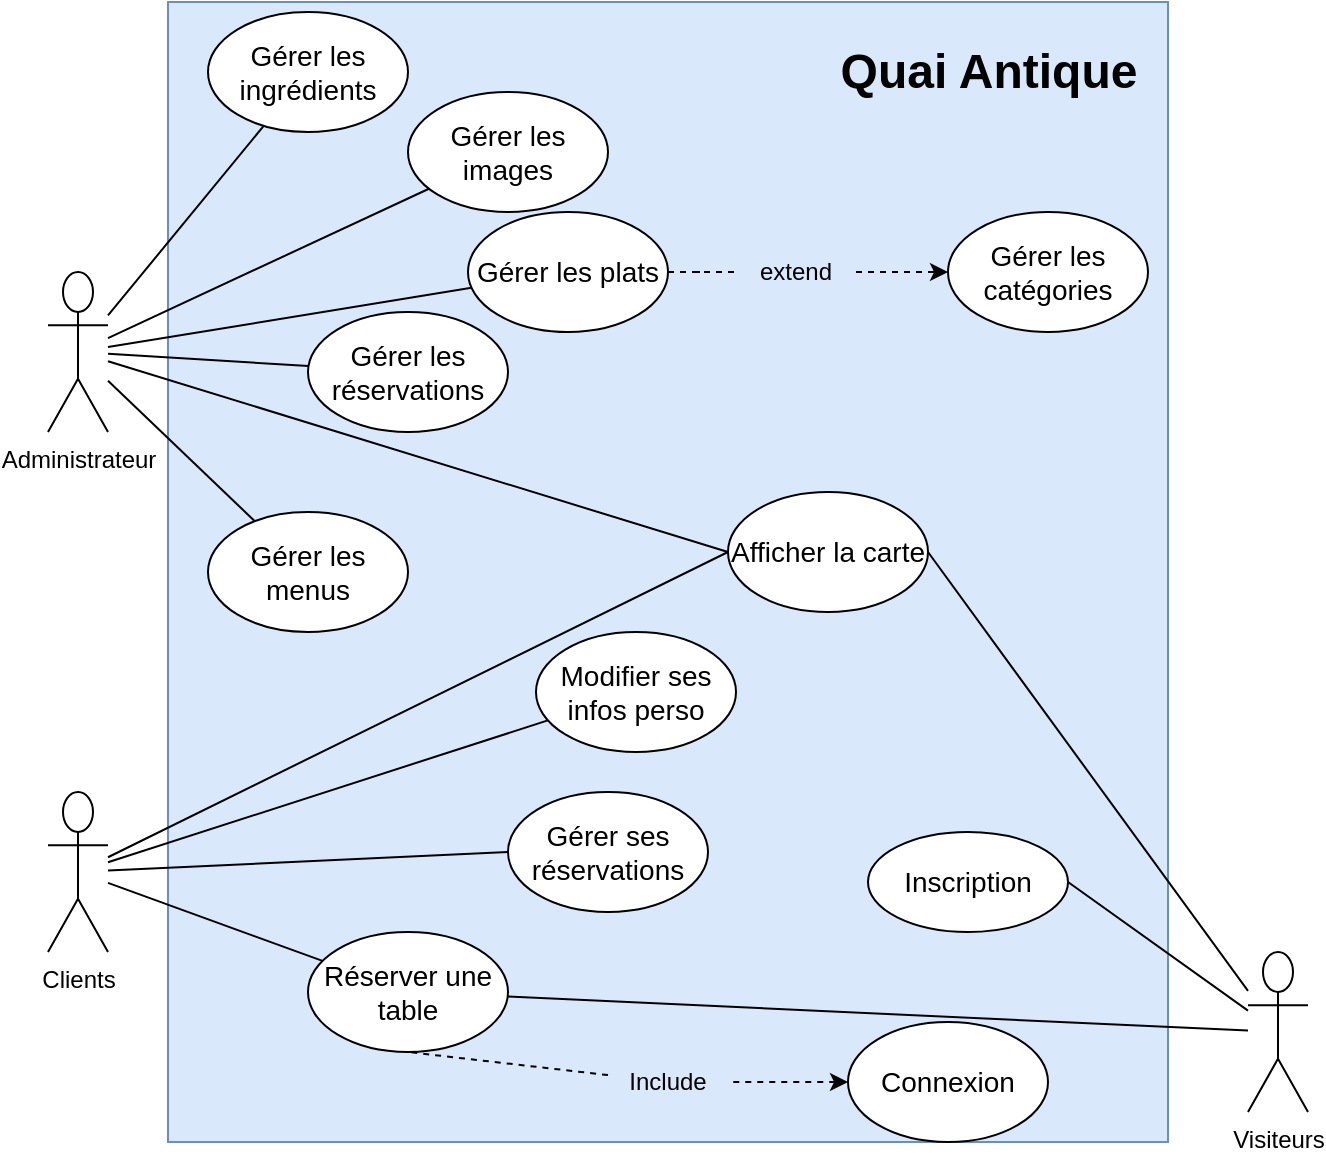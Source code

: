 <mxfile version="24.2.9" type="device">
  <diagram name="Page-1" id="UrvOXE5QxViJXrFkEHdj">
    <mxGraphModel dx="875" dy="468" grid="1" gridSize="10" guides="1" tooltips="1" connect="1" arrows="1" fold="1" page="1" pageScale="1" pageWidth="827" pageHeight="1169" math="0" shadow="0">
      <root>
        <mxCell id="0" />
        <mxCell id="1" parent="0" />
        <mxCell id="wvuUdX-tQCa_6GEuhU4Q-1" value="" style="rounded=0;whiteSpace=wrap;html=1;fillColor=#dae8fc;strokeColor=#6c8ebf;" vertex="1" parent="1">
          <mxGeometry x="180" y="15" width="500" height="570" as="geometry" />
        </mxCell>
        <mxCell id="wvuUdX-tQCa_6GEuhU4Q-2" value="Quai Antique" style="text;strokeColor=none;fillColor=none;html=1;fontSize=24;fontStyle=1;verticalAlign=middle;align=center;" vertex="1" parent="1">
          <mxGeometry x="540" y="30" width="100" height="40" as="geometry" />
        </mxCell>
        <mxCell id="wvuUdX-tQCa_6GEuhU4Q-36" style="rounded=0;orthogonalLoop=1;jettySize=auto;html=1;endArrow=none;endFill=0;" edge="1" parent="1" source="wvuUdX-tQCa_6GEuhU4Q-7" target="wvuUdX-tQCa_6GEuhU4Q-10">
          <mxGeometry relative="1" as="geometry" />
        </mxCell>
        <mxCell id="wvuUdX-tQCa_6GEuhU4Q-7" value="Gérer les ingrédients" style="ellipse;whiteSpace=wrap;html=1;fontSize=14;" vertex="1" parent="1">
          <mxGeometry x="200" y="20" width="100" height="60" as="geometry" />
        </mxCell>
        <mxCell id="wvuUdX-tQCa_6GEuhU4Q-10" value="Administrateur" style="shape=umlActor;verticalLabelPosition=bottom;verticalAlign=top;html=1;outlineConnect=0;" vertex="1" parent="1">
          <mxGeometry x="120" y="150" width="30" height="80" as="geometry" />
        </mxCell>
        <mxCell id="wvuUdX-tQCa_6GEuhU4Q-11" value="Clients" style="shape=umlActor;verticalLabelPosition=bottom;verticalAlign=top;html=1;outlineConnect=0;" vertex="1" parent="1">
          <mxGeometry x="120" y="410" width="30" height="80" as="geometry" />
        </mxCell>
        <mxCell id="wvuUdX-tQCa_6GEuhU4Q-25" style="rounded=0;orthogonalLoop=1;jettySize=auto;html=1;entryX=1;entryY=0.5;entryDx=0;entryDy=0;endArrow=none;endFill=0;" edge="1" parent="1" source="wvuUdX-tQCa_6GEuhU4Q-12" target="wvuUdX-tQCa_6GEuhU4Q-24">
          <mxGeometry relative="1" as="geometry">
            <mxPoint x="710" y="320" as="sourcePoint" />
          </mxGeometry>
        </mxCell>
        <mxCell id="wvuUdX-tQCa_6GEuhU4Q-12" value="Visiteurs" style="shape=umlActor;verticalLabelPosition=bottom;verticalAlign=top;html=1;outlineConnect=0;" vertex="1" parent="1">
          <mxGeometry x="720" y="490" width="30" height="80" as="geometry" />
        </mxCell>
        <mxCell id="wvuUdX-tQCa_6GEuhU4Q-13" value="Inscription" style="ellipse;whiteSpace=wrap;html=1;fontSize=14;" vertex="1" parent="1">
          <mxGeometry x="530" y="430" width="100" height="50" as="geometry" />
        </mxCell>
        <mxCell id="wvuUdX-tQCa_6GEuhU4Q-15" value="" style="endArrow=none;html=1;rounded=0;entryX=1;entryY=0.5;entryDx=0;entryDy=0;" edge="1" parent="1" source="wvuUdX-tQCa_6GEuhU4Q-12" target="wvuUdX-tQCa_6GEuhU4Q-13">
          <mxGeometry width="50" height="50" relative="1" as="geometry">
            <mxPoint x="710" y="320" as="sourcePoint" />
            <mxPoint x="550" y="365" as="targetPoint" />
          </mxGeometry>
        </mxCell>
        <mxCell id="wvuUdX-tQCa_6GEuhU4Q-18" value="" style="rounded=0;orthogonalLoop=1;jettySize=auto;html=1;endArrow=none;endFill=0;" edge="1" parent="1" source="wvuUdX-tQCa_6GEuhU4Q-16" target="wvuUdX-tQCa_6GEuhU4Q-12">
          <mxGeometry relative="1" as="geometry">
            <mxPoint x="210" y="375" as="targetPoint" />
          </mxGeometry>
        </mxCell>
        <mxCell id="wvuUdX-tQCa_6GEuhU4Q-19" style="rounded=0;orthogonalLoop=1;jettySize=auto;html=1;endArrow=none;endFill=0;" edge="1" parent="1" source="wvuUdX-tQCa_6GEuhU4Q-16" target="wvuUdX-tQCa_6GEuhU4Q-11">
          <mxGeometry relative="1" as="geometry" />
        </mxCell>
        <mxCell id="wvuUdX-tQCa_6GEuhU4Q-16" value="Réserver une table" style="ellipse;whiteSpace=wrap;html=1;fontSize=14;" vertex="1" parent="1">
          <mxGeometry x="250" y="480" width="100" height="60" as="geometry" />
        </mxCell>
        <mxCell id="wvuUdX-tQCa_6GEuhU4Q-21" style="rounded=0;orthogonalLoop=1;jettySize=auto;html=1;entryX=0.5;entryY=1;entryDx=0;entryDy=0;dashed=1;endArrow=none;endFill=0;" edge="1" parent="1" source="wvuUdX-tQCa_6GEuhU4Q-22" target="wvuUdX-tQCa_6GEuhU4Q-16">
          <mxGeometry relative="1" as="geometry" />
        </mxCell>
        <mxCell id="wvuUdX-tQCa_6GEuhU4Q-20" value="Connexion" style="ellipse;whiteSpace=wrap;html=1;fontSize=14;" vertex="1" parent="1">
          <mxGeometry x="520" y="525" width="100" height="60" as="geometry" />
        </mxCell>
        <mxCell id="wvuUdX-tQCa_6GEuhU4Q-23" value="" style="rounded=0;orthogonalLoop=1;jettySize=auto;html=1;entryX=1;entryY=0.5;entryDx=0;entryDy=0;dashed=1;endArrow=none;endFill=0;startArrow=classic;startFill=1;" edge="1" parent="1" source="wvuUdX-tQCa_6GEuhU4Q-20" target="wvuUdX-tQCa_6GEuhU4Q-22">
          <mxGeometry relative="1" as="geometry">
            <mxPoint x="350" y="480" as="sourcePoint" />
            <mxPoint x="350" y="405" as="targetPoint" />
          </mxGeometry>
        </mxCell>
        <mxCell id="wvuUdX-tQCa_6GEuhU4Q-22" value="Include" style="text;html=1;align=center;verticalAlign=middle;whiteSpace=wrap;rounded=0;" vertex="1" parent="1">
          <mxGeometry x="400" y="540" width="60" height="30" as="geometry" />
        </mxCell>
        <mxCell id="wvuUdX-tQCa_6GEuhU4Q-27" style="rounded=0;orthogonalLoop=1;jettySize=auto;html=1;exitX=0;exitY=0.5;exitDx=0;exitDy=0;endArrow=none;endFill=0;" edge="1" parent="1" source="wvuUdX-tQCa_6GEuhU4Q-24" target="wvuUdX-tQCa_6GEuhU4Q-11">
          <mxGeometry relative="1" as="geometry">
            <mxPoint x="150" y="450" as="targetPoint" />
          </mxGeometry>
        </mxCell>
        <mxCell id="wvuUdX-tQCa_6GEuhU4Q-24" value="Afficher la carte" style="ellipse;whiteSpace=wrap;html=1;fontSize=14;" vertex="1" parent="1">
          <mxGeometry x="460" y="260" width="100" height="60" as="geometry" />
        </mxCell>
        <mxCell id="wvuUdX-tQCa_6GEuhU4Q-26" style="rounded=0;orthogonalLoop=1;jettySize=auto;html=1;exitX=0;exitY=0.5;exitDx=0;exitDy=0;endArrow=none;endFill=0;" edge="1" parent="1" source="wvuUdX-tQCa_6GEuhU4Q-24" target="wvuUdX-tQCa_6GEuhU4Q-10">
          <mxGeometry relative="1" as="geometry" />
        </mxCell>
        <mxCell id="wvuUdX-tQCa_6GEuhU4Q-29" style="rounded=0;orthogonalLoop=1;jettySize=auto;html=1;exitX=0;exitY=0.5;exitDx=0;exitDy=0;endArrow=none;endFill=0;" edge="1" parent="1" source="wvuUdX-tQCa_6GEuhU4Q-28" target="wvuUdX-tQCa_6GEuhU4Q-11">
          <mxGeometry relative="1" as="geometry" />
        </mxCell>
        <mxCell id="wvuUdX-tQCa_6GEuhU4Q-28" value="Gérer ses réservations" style="ellipse;whiteSpace=wrap;html=1;fontSize=14;" vertex="1" parent="1">
          <mxGeometry x="350" y="410" width="100" height="60" as="geometry" />
        </mxCell>
        <mxCell id="wvuUdX-tQCa_6GEuhU4Q-31" style="rounded=0;orthogonalLoop=1;jettySize=auto;html=1;endArrow=none;endFill=0;" edge="1" parent="1" source="wvuUdX-tQCa_6GEuhU4Q-30" target="wvuUdX-tQCa_6GEuhU4Q-11">
          <mxGeometry relative="1" as="geometry" />
        </mxCell>
        <mxCell id="wvuUdX-tQCa_6GEuhU4Q-30" value="Modifier ses infos perso" style="ellipse;whiteSpace=wrap;html=1;fontSize=14;" vertex="1" parent="1">
          <mxGeometry x="364" y="330" width="100" height="60" as="geometry" />
        </mxCell>
        <mxCell id="wvuUdX-tQCa_6GEuhU4Q-34" style="rounded=0;orthogonalLoop=1;jettySize=auto;html=1;endArrow=none;endFill=0;" edge="1" parent="1" source="wvuUdX-tQCa_6GEuhU4Q-32" target="wvuUdX-tQCa_6GEuhU4Q-10">
          <mxGeometry relative="1" as="geometry" />
        </mxCell>
        <mxCell id="wvuUdX-tQCa_6GEuhU4Q-32" value="Gérer les menus" style="ellipse;whiteSpace=wrap;html=1;fontSize=14;" vertex="1" parent="1">
          <mxGeometry x="200" y="270" width="100" height="60" as="geometry" />
        </mxCell>
        <mxCell id="wvuUdX-tQCa_6GEuhU4Q-35" style="rounded=0;orthogonalLoop=1;jettySize=auto;html=1;endArrow=none;endFill=0;" edge="1" parent="1" source="wvuUdX-tQCa_6GEuhU4Q-33" target="wvuUdX-tQCa_6GEuhU4Q-10">
          <mxGeometry relative="1" as="geometry" />
        </mxCell>
        <mxCell id="wvuUdX-tQCa_6GEuhU4Q-43" value="" style="edgeStyle=orthogonalEdgeStyle;rounded=0;orthogonalLoop=1;jettySize=auto;html=1;dashed=1;" edge="1" parent="1" source="wvuUdX-tQCa_6GEuhU4Q-44" target="wvuUdX-tQCa_6GEuhU4Q-42">
          <mxGeometry relative="1" as="geometry" />
        </mxCell>
        <mxCell id="wvuUdX-tQCa_6GEuhU4Q-33" value="Gérer les plats" style="ellipse;whiteSpace=wrap;html=1;fontSize=14;" vertex="1" parent="1">
          <mxGeometry x="330" y="120" width="100" height="60" as="geometry" />
        </mxCell>
        <mxCell id="wvuUdX-tQCa_6GEuhU4Q-40" style="rounded=0;orthogonalLoop=1;jettySize=auto;html=1;endArrow=none;endFill=0;" edge="1" parent="1" source="wvuUdX-tQCa_6GEuhU4Q-38" target="wvuUdX-tQCa_6GEuhU4Q-10">
          <mxGeometry relative="1" as="geometry" />
        </mxCell>
        <mxCell id="wvuUdX-tQCa_6GEuhU4Q-38" value="Gérer les réservations" style="ellipse;whiteSpace=wrap;html=1;fontSize=14;" vertex="1" parent="1">
          <mxGeometry x="250" y="170" width="100" height="60" as="geometry" />
        </mxCell>
        <mxCell id="wvuUdX-tQCa_6GEuhU4Q-41" style="rounded=0;orthogonalLoop=1;jettySize=auto;html=1;endArrow=none;endFill=0;" edge="1" parent="1" source="wvuUdX-tQCa_6GEuhU4Q-39" target="wvuUdX-tQCa_6GEuhU4Q-10">
          <mxGeometry relative="1" as="geometry" />
        </mxCell>
        <mxCell id="wvuUdX-tQCa_6GEuhU4Q-39" value="Gérer les images" style="ellipse;whiteSpace=wrap;html=1;fontSize=14;" vertex="1" parent="1">
          <mxGeometry x="300" y="60" width="100" height="60" as="geometry" />
        </mxCell>
        <mxCell id="wvuUdX-tQCa_6GEuhU4Q-42" value="Gérer les catégories" style="ellipse;whiteSpace=wrap;html=1;fontSize=14;" vertex="1" parent="1">
          <mxGeometry x="570" y="120" width="100" height="60" as="geometry" />
        </mxCell>
        <mxCell id="wvuUdX-tQCa_6GEuhU4Q-45" value="" style="edgeStyle=orthogonalEdgeStyle;rounded=0;orthogonalLoop=1;jettySize=auto;html=1;dashed=1;endArrow=none;endFill=0;" edge="1" parent="1" source="wvuUdX-tQCa_6GEuhU4Q-33" target="wvuUdX-tQCa_6GEuhU4Q-44">
          <mxGeometry relative="1" as="geometry">
            <mxPoint x="430" y="150" as="sourcePoint" />
            <mxPoint x="540" y="150" as="targetPoint" />
          </mxGeometry>
        </mxCell>
        <mxCell id="wvuUdX-tQCa_6GEuhU4Q-44" value="extend" style="text;html=1;align=center;verticalAlign=middle;whiteSpace=wrap;rounded=0;" vertex="1" parent="1">
          <mxGeometry x="464" y="140" width="60" height="20" as="geometry" />
        </mxCell>
      </root>
    </mxGraphModel>
  </diagram>
</mxfile>
